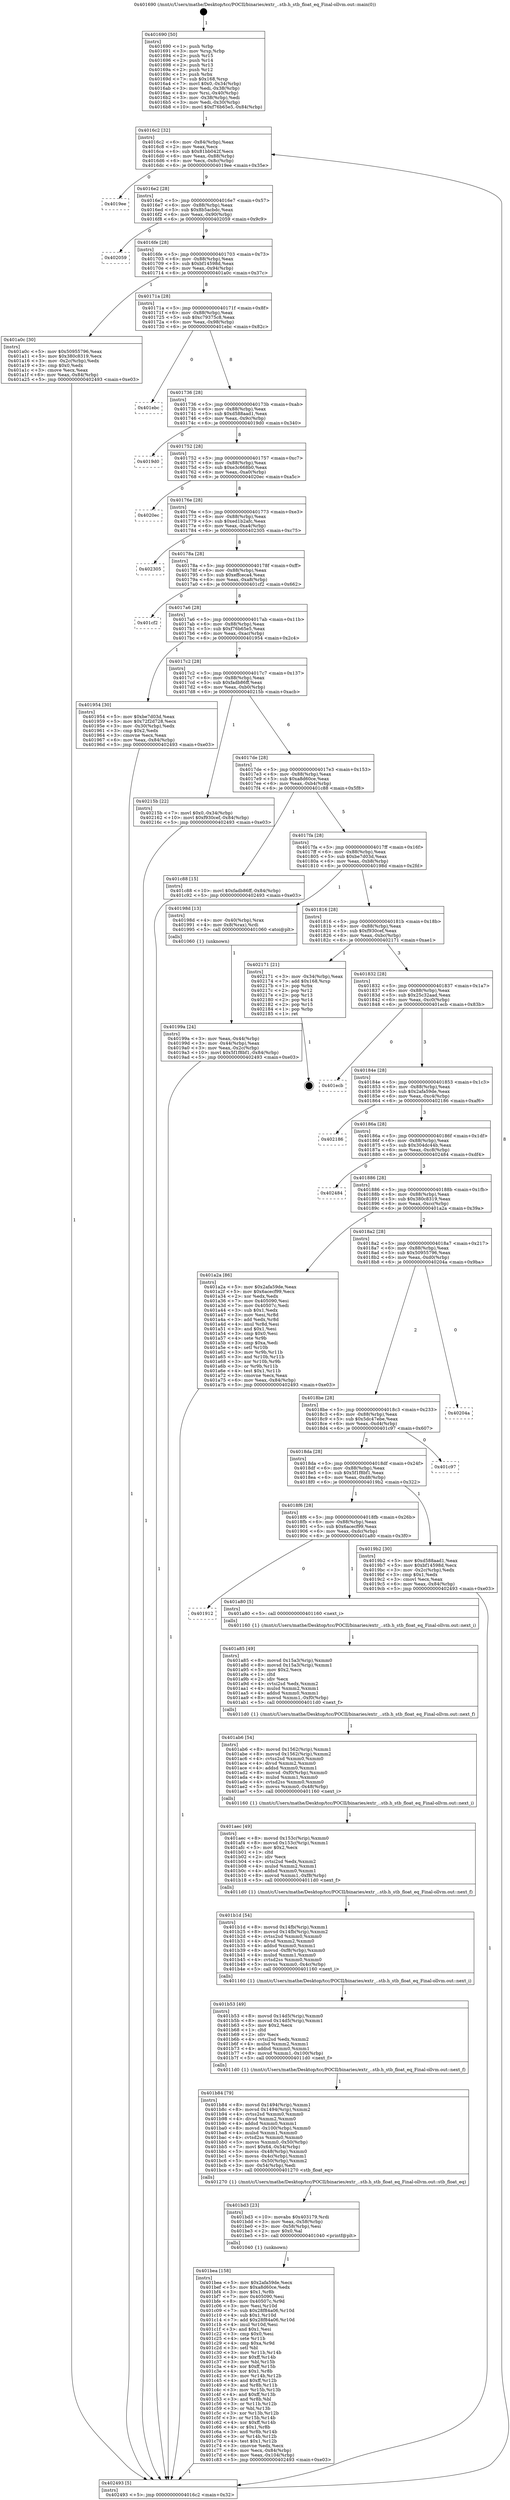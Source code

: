 digraph "0x401690" {
  label = "0x401690 (/mnt/c/Users/mathe/Desktop/tcc/POCII/binaries/extr_..stb.h_stb_float_eq_Final-ollvm.out::main(0))"
  labelloc = "t"
  node[shape=record]

  Entry [label="",width=0.3,height=0.3,shape=circle,fillcolor=black,style=filled]
  "0x4016c2" [label="{
     0x4016c2 [32]\l
     | [instrs]\l
     &nbsp;&nbsp;0x4016c2 \<+6\>: mov -0x84(%rbp),%eax\l
     &nbsp;&nbsp;0x4016c8 \<+2\>: mov %eax,%ecx\l
     &nbsp;&nbsp;0x4016ca \<+6\>: sub $0x81bb042f,%ecx\l
     &nbsp;&nbsp;0x4016d0 \<+6\>: mov %eax,-0x88(%rbp)\l
     &nbsp;&nbsp;0x4016d6 \<+6\>: mov %ecx,-0x8c(%rbp)\l
     &nbsp;&nbsp;0x4016dc \<+6\>: je 00000000004019ee \<main+0x35e\>\l
  }"]
  "0x4019ee" [label="{
     0x4019ee\l
  }", style=dashed]
  "0x4016e2" [label="{
     0x4016e2 [28]\l
     | [instrs]\l
     &nbsp;&nbsp;0x4016e2 \<+5\>: jmp 00000000004016e7 \<main+0x57\>\l
     &nbsp;&nbsp;0x4016e7 \<+6\>: mov -0x88(%rbp),%eax\l
     &nbsp;&nbsp;0x4016ed \<+5\>: sub $0x8b5acbdc,%eax\l
     &nbsp;&nbsp;0x4016f2 \<+6\>: mov %eax,-0x90(%rbp)\l
     &nbsp;&nbsp;0x4016f8 \<+6\>: je 0000000000402059 \<main+0x9c9\>\l
  }"]
  Exit [label="",width=0.3,height=0.3,shape=circle,fillcolor=black,style=filled,peripheries=2]
  "0x402059" [label="{
     0x402059\l
  }", style=dashed]
  "0x4016fe" [label="{
     0x4016fe [28]\l
     | [instrs]\l
     &nbsp;&nbsp;0x4016fe \<+5\>: jmp 0000000000401703 \<main+0x73\>\l
     &nbsp;&nbsp;0x401703 \<+6\>: mov -0x88(%rbp),%eax\l
     &nbsp;&nbsp;0x401709 \<+5\>: sub $0xbf14598d,%eax\l
     &nbsp;&nbsp;0x40170e \<+6\>: mov %eax,-0x94(%rbp)\l
     &nbsp;&nbsp;0x401714 \<+6\>: je 0000000000401a0c \<main+0x37c\>\l
  }"]
  "0x401bea" [label="{
     0x401bea [158]\l
     | [instrs]\l
     &nbsp;&nbsp;0x401bea \<+5\>: mov $0x2afa59de,%ecx\l
     &nbsp;&nbsp;0x401bef \<+5\>: mov $0xa8d60ce,%edx\l
     &nbsp;&nbsp;0x401bf4 \<+3\>: mov $0x1,%r8b\l
     &nbsp;&nbsp;0x401bf7 \<+7\>: mov 0x405090,%esi\l
     &nbsp;&nbsp;0x401bfe \<+8\>: mov 0x40507c,%r9d\l
     &nbsp;&nbsp;0x401c06 \<+3\>: mov %esi,%r10d\l
     &nbsp;&nbsp;0x401c09 \<+7\>: sub $0x28f84a06,%r10d\l
     &nbsp;&nbsp;0x401c10 \<+4\>: sub $0x1,%r10d\l
     &nbsp;&nbsp;0x401c14 \<+7\>: add $0x28f84a06,%r10d\l
     &nbsp;&nbsp;0x401c1b \<+4\>: imul %r10d,%esi\l
     &nbsp;&nbsp;0x401c1f \<+3\>: and $0x1,%esi\l
     &nbsp;&nbsp;0x401c22 \<+3\>: cmp $0x0,%esi\l
     &nbsp;&nbsp;0x401c25 \<+4\>: sete %r11b\l
     &nbsp;&nbsp;0x401c29 \<+4\>: cmp $0xa,%r9d\l
     &nbsp;&nbsp;0x401c2d \<+3\>: setl %bl\l
     &nbsp;&nbsp;0x401c30 \<+3\>: mov %r11b,%r14b\l
     &nbsp;&nbsp;0x401c33 \<+4\>: xor $0xff,%r14b\l
     &nbsp;&nbsp;0x401c37 \<+3\>: mov %bl,%r15b\l
     &nbsp;&nbsp;0x401c3a \<+4\>: xor $0xff,%r15b\l
     &nbsp;&nbsp;0x401c3e \<+4\>: xor $0x1,%r8b\l
     &nbsp;&nbsp;0x401c42 \<+3\>: mov %r14b,%r12b\l
     &nbsp;&nbsp;0x401c45 \<+4\>: and $0xff,%r12b\l
     &nbsp;&nbsp;0x401c49 \<+3\>: and %r8b,%r11b\l
     &nbsp;&nbsp;0x401c4c \<+3\>: mov %r15b,%r13b\l
     &nbsp;&nbsp;0x401c4f \<+4\>: and $0xff,%r13b\l
     &nbsp;&nbsp;0x401c53 \<+3\>: and %r8b,%bl\l
     &nbsp;&nbsp;0x401c56 \<+3\>: or %r11b,%r12b\l
     &nbsp;&nbsp;0x401c59 \<+3\>: or %bl,%r13b\l
     &nbsp;&nbsp;0x401c5c \<+3\>: xor %r13b,%r12b\l
     &nbsp;&nbsp;0x401c5f \<+3\>: or %r15b,%r14b\l
     &nbsp;&nbsp;0x401c62 \<+4\>: xor $0xff,%r14b\l
     &nbsp;&nbsp;0x401c66 \<+4\>: or $0x1,%r8b\l
     &nbsp;&nbsp;0x401c6a \<+3\>: and %r8b,%r14b\l
     &nbsp;&nbsp;0x401c6d \<+3\>: or %r14b,%r12b\l
     &nbsp;&nbsp;0x401c70 \<+4\>: test $0x1,%r12b\l
     &nbsp;&nbsp;0x401c74 \<+3\>: cmovne %edx,%ecx\l
     &nbsp;&nbsp;0x401c77 \<+6\>: mov %ecx,-0x84(%rbp)\l
     &nbsp;&nbsp;0x401c7d \<+6\>: mov %eax,-0x104(%rbp)\l
     &nbsp;&nbsp;0x401c83 \<+5\>: jmp 0000000000402493 \<main+0xe03\>\l
  }"]
  "0x401a0c" [label="{
     0x401a0c [30]\l
     | [instrs]\l
     &nbsp;&nbsp;0x401a0c \<+5\>: mov $0x50955796,%eax\l
     &nbsp;&nbsp;0x401a11 \<+5\>: mov $0x380c8319,%ecx\l
     &nbsp;&nbsp;0x401a16 \<+3\>: mov -0x2c(%rbp),%edx\l
     &nbsp;&nbsp;0x401a19 \<+3\>: cmp $0x0,%edx\l
     &nbsp;&nbsp;0x401a1c \<+3\>: cmove %ecx,%eax\l
     &nbsp;&nbsp;0x401a1f \<+6\>: mov %eax,-0x84(%rbp)\l
     &nbsp;&nbsp;0x401a25 \<+5\>: jmp 0000000000402493 \<main+0xe03\>\l
  }"]
  "0x40171a" [label="{
     0x40171a [28]\l
     | [instrs]\l
     &nbsp;&nbsp;0x40171a \<+5\>: jmp 000000000040171f \<main+0x8f\>\l
     &nbsp;&nbsp;0x40171f \<+6\>: mov -0x88(%rbp),%eax\l
     &nbsp;&nbsp;0x401725 \<+5\>: sub $0xc79375c8,%eax\l
     &nbsp;&nbsp;0x40172a \<+6\>: mov %eax,-0x98(%rbp)\l
     &nbsp;&nbsp;0x401730 \<+6\>: je 0000000000401ebc \<main+0x82c\>\l
  }"]
  "0x401bd3" [label="{
     0x401bd3 [23]\l
     | [instrs]\l
     &nbsp;&nbsp;0x401bd3 \<+10\>: movabs $0x403179,%rdi\l
     &nbsp;&nbsp;0x401bdd \<+3\>: mov %eax,-0x58(%rbp)\l
     &nbsp;&nbsp;0x401be0 \<+3\>: mov -0x58(%rbp),%esi\l
     &nbsp;&nbsp;0x401be3 \<+2\>: mov $0x0,%al\l
     &nbsp;&nbsp;0x401be5 \<+5\>: call 0000000000401040 \<printf@plt\>\l
     | [calls]\l
     &nbsp;&nbsp;0x401040 \{1\} (unknown)\l
  }"]
  "0x401ebc" [label="{
     0x401ebc\l
  }", style=dashed]
  "0x401736" [label="{
     0x401736 [28]\l
     | [instrs]\l
     &nbsp;&nbsp;0x401736 \<+5\>: jmp 000000000040173b \<main+0xab\>\l
     &nbsp;&nbsp;0x40173b \<+6\>: mov -0x88(%rbp),%eax\l
     &nbsp;&nbsp;0x401741 \<+5\>: sub $0xd588aad1,%eax\l
     &nbsp;&nbsp;0x401746 \<+6\>: mov %eax,-0x9c(%rbp)\l
     &nbsp;&nbsp;0x40174c \<+6\>: je 00000000004019d0 \<main+0x340\>\l
  }"]
  "0x401b84" [label="{
     0x401b84 [79]\l
     | [instrs]\l
     &nbsp;&nbsp;0x401b84 \<+8\>: movsd 0x1494(%rip),%xmm1\l
     &nbsp;&nbsp;0x401b8c \<+8\>: movsd 0x1494(%rip),%xmm2\l
     &nbsp;&nbsp;0x401b94 \<+4\>: cvtss2sd %xmm0,%xmm0\l
     &nbsp;&nbsp;0x401b98 \<+4\>: divsd %xmm2,%xmm0\l
     &nbsp;&nbsp;0x401b9c \<+4\>: addsd %xmm0,%xmm1\l
     &nbsp;&nbsp;0x401ba0 \<+8\>: movsd -0x100(%rbp),%xmm0\l
     &nbsp;&nbsp;0x401ba8 \<+4\>: mulsd %xmm1,%xmm0\l
     &nbsp;&nbsp;0x401bac \<+4\>: cvtsd2ss %xmm0,%xmm0\l
     &nbsp;&nbsp;0x401bb0 \<+5\>: movss %xmm0,-0x50(%rbp)\l
     &nbsp;&nbsp;0x401bb5 \<+7\>: movl $0x64,-0x54(%rbp)\l
     &nbsp;&nbsp;0x401bbc \<+5\>: movss -0x48(%rbp),%xmm0\l
     &nbsp;&nbsp;0x401bc1 \<+5\>: movss -0x4c(%rbp),%xmm1\l
     &nbsp;&nbsp;0x401bc6 \<+5\>: movss -0x50(%rbp),%xmm2\l
     &nbsp;&nbsp;0x401bcb \<+3\>: mov -0x54(%rbp),%edi\l
     &nbsp;&nbsp;0x401bce \<+5\>: call 0000000000401270 \<stb_float_eq\>\l
     | [calls]\l
     &nbsp;&nbsp;0x401270 \{1\} (/mnt/c/Users/mathe/Desktop/tcc/POCII/binaries/extr_..stb.h_stb_float_eq_Final-ollvm.out::stb_float_eq)\l
  }"]
  "0x4019d0" [label="{
     0x4019d0\l
  }", style=dashed]
  "0x401752" [label="{
     0x401752 [28]\l
     | [instrs]\l
     &nbsp;&nbsp;0x401752 \<+5\>: jmp 0000000000401757 \<main+0xc7\>\l
     &nbsp;&nbsp;0x401757 \<+6\>: mov -0x88(%rbp),%eax\l
     &nbsp;&nbsp;0x40175d \<+5\>: sub $0xe3c668b0,%eax\l
     &nbsp;&nbsp;0x401762 \<+6\>: mov %eax,-0xa0(%rbp)\l
     &nbsp;&nbsp;0x401768 \<+6\>: je 00000000004020ec \<main+0xa5c\>\l
  }"]
  "0x401b53" [label="{
     0x401b53 [49]\l
     | [instrs]\l
     &nbsp;&nbsp;0x401b53 \<+8\>: movsd 0x14d5(%rip),%xmm0\l
     &nbsp;&nbsp;0x401b5b \<+8\>: movsd 0x14d5(%rip),%xmm1\l
     &nbsp;&nbsp;0x401b63 \<+5\>: mov $0x2,%ecx\l
     &nbsp;&nbsp;0x401b68 \<+1\>: cltd\l
     &nbsp;&nbsp;0x401b69 \<+2\>: idiv %ecx\l
     &nbsp;&nbsp;0x401b6b \<+4\>: cvtsi2sd %edx,%xmm2\l
     &nbsp;&nbsp;0x401b6f \<+4\>: mulsd %xmm2,%xmm1\l
     &nbsp;&nbsp;0x401b73 \<+4\>: addsd %xmm0,%xmm1\l
     &nbsp;&nbsp;0x401b77 \<+8\>: movsd %xmm1,-0x100(%rbp)\l
     &nbsp;&nbsp;0x401b7f \<+5\>: call 00000000004011d0 \<next_f\>\l
     | [calls]\l
     &nbsp;&nbsp;0x4011d0 \{1\} (/mnt/c/Users/mathe/Desktop/tcc/POCII/binaries/extr_..stb.h_stb_float_eq_Final-ollvm.out::next_f)\l
  }"]
  "0x4020ec" [label="{
     0x4020ec\l
  }", style=dashed]
  "0x40176e" [label="{
     0x40176e [28]\l
     | [instrs]\l
     &nbsp;&nbsp;0x40176e \<+5\>: jmp 0000000000401773 \<main+0xe3\>\l
     &nbsp;&nbsp;0x401773 \<+6\>: mov -0x88(%rbp),%eax\l
     &nbsp;&nbsp;0x401779 \<+5\>: sub $0xed1b2afc,%eax\l
     &nbsp;&nbsp;0x40177e \<+6\>: mov %eax,-0xa4(%rbp)\l
     &nbsp;&nbsp;0x401784 \<+6\>: je 0000000000402305 \<main+0xc75\>\l
  }"]
  "0x401b1d" [label="{
     0x401b1d [54]\l
     | [instrs]\l
     &nbsp;&nbsp;0x401b1d \<+8\>: movsd 0x14fb(%rip),%xmm1\l
     &nbsp;&nbsp;0x401b25 \<+8\>: movsd 0x14fb(%rip),%xmm2\l
     &nbsp;&nbsp;0x401b2d \<+4\>: cvtss2sd %xmm0,%xmm0\l
     &nbsp;&nbsp;0x401b31 \<+4\>: divsd %xmm2,%xmm0\l
     &nbsp;&nbsp;0x401b35 \<+4\>: addsd %xmm0,%xmm1\l
     &nbsp;&nbsp;0x401b39 \<+8\>: movsd -0xf8(%rbp),%xmm0\l
     &nbsp;&nbsp;0x401b41 \<+4\>: mulsd %xmm1,%xmm0\l
     &nbsp;&nbsp;0x401b45 \<+4\>: cvtsd2ss %xmm0,%xmm0\l
     &nbsp;&nbsp;0x401b49 \<+5\>: movss %xmm0,-0x4c(%rbp)\l
     &nbsp;&nbsp;0x401b4e \<+5\>: call 0000000000401160 \<next_i\>\l
     | [calls]\l
     &nbsp;&nbsp;0x401160 \{1\} (/mnt/c/Users/mathe/Desktop/tcc/POCII/binaries/extr_..stb.h_stb_float_eq_Final-ollvm.out::next_i)\l
  }"]
  "0x402305" [label="{
     0x402305\l
  }", style=dashed]
  "0x40178a" [label="{
     0x40178a [28]\l
     | [instrs]\l
     &nbsp;&nbsp;0x40178a \<+5\>: jmp 000000000040178f \<main+0xff\>\l
     &nbsp;&nbsp;0x40178f \<+6\>: mov -0x88(%rbp),%eax\l
     &nbsp;&nbsp;0x401795 \<+5\>: sub $0xeffceca4,%eax\l
     &nbsp;&nbsp;0x40179a \<+6\>: mov %eax,-0xa8(%rbp)\l
     &nbsp;&nbsp;0x4017a0 \<+6\>: je 0000000000401cf2 \<main+0x662\>\l
  }"]
  "0x401aec" [label="{
     0x401aec [49]\l
     | [instrs]\l
     &nbsp;&nbsp;0x401aec \<+8\>: movsd 0x153c(%rip),%xmm0\l
     &nbsp;&nbsp;0x401af4 \<+8\>: movsd 0x153c(%rip),%xmm1\l
     &nbsp;&nbsp;0x401afc \<+5\>: mov $0x2,%ecx\l
     &nbsp;&nbsp;0x401b01 \<+1\>: cltd\l
     &nbsp;&nbsp;0x401b02 \<+2\>: idiv %ecx\l
     &nbsp;&nbsp;0x401b04 \<+4\>: cvtsi2sd %edx,%xmm2\l
     &nbsp;&nbsp;0x401b08 \<+4\>: mulsd %xmm2,%xmm1\l
     &nbsp;&nbsp;0x401b0c \<+4\>: addsd %xmm0,%xmm1\l
     &nbsp;&nbsp;0x401b10 \<+8\>: movsd %xmm1,-0xf8(%rbp)\l
     &nbsp;&nbsp;0x401b18 \<+5\>: call 00000000004011d0 \<next_f\>\l
     | [calls]\l
     &nbsp;&nbsp;0x4011d0 \{1\} (/mnt/c/Users/mathe/Desktop/tcc/POCII/binaries/extr_..stb.h_stb_float_eq_Final-ollvm.out::next_f)\l
  }"]
  "0x401cf2" [label="{
     0x401cf2\l
  }", style=dashed]
  "0x4017a6" [label="{
     0x4017a6 [28]\l
     | [instrs]\l
     &nbsp;&nbsp;0x4017a6 \<+5\>: jmp 00000000004017ab \<main+0x11b\>\l
     &nbsp;&nbsp;0x4017ab \<+6\>: mov -0x88(%rbp),%eax\l
     &nbsp;&nbsp;0x4017b1 \<+5\>: sub $0xf76b65e5,%eax\l
     &nbsp;&nbsp;0x4017b6 \<+6\>: mov %eax,-0xac(%rbp)\l
     &nbsp;&nbsp;0x4017bc \<+6\>: je 0000000000401954 \<main+0x2c4\>\l
  }"]
  "0x401ab6" [label="{
     0x401ab6 [54]\l
     | [instrs]\l
     &nbsp;&nbsp;0x401ab6 \<+8\>: movsd 0x1562(%rip),%xmm1\l
     &nbsp;&nbsp;0x401abe \<+8\>: movsd 0x1562(%rip),%xmm2\l
     &nbsp;&nbsp;0x401ac6 \<+4\>: cvtss2sd %xmm0,%xmm0\l
     &nbsp;&nbsp;0x401aca \<+4\>: divsd %xmm2,%xmm0\l
     &nbsp;&nbsp;0x401ace \<+4\>: addsd %xmm0,%xmm1\l
     &nbsp;&nbsp;0x401ad2 \<+8\>: movsd -0xf0(%rbp),%xmm0\l
     &nbsp;&nbsp;0x401ada \<+4\>: mulsd %xmm1,%xmm0\l
     &nbsp;&nbsp;0x401ade \<+4\>: cvtsd2ss %xmm0,%xmm0\l
     &nbsp;&nbsp;0x401ae2 \<+5\>: movss %xmm0,-0x48(%rbp)\l
     &nbsp;&nbsp;0x401ae7 \<+5\>: call 0000000000401160 \<next_i\>\l
     | [calls]\l
     &nbsp;&nbsp;0x401160 \{1\} (/mnt/c/Users/mathe/Desktop/tcc/POCII/binaries/extr_..stb.h_stb_float_eq_Final-ollvm.out::next_i)\l
  }"]
  "0x401954" [label="{
     0x401954 [30]\l
     | [instrs]\l
     &nbsp;&nbsp;0x401954 \<+5\>: mov $0xbe7d03d,%eax\l
     &nbsp;&nbsp;0x401959 \<+5\>: mov $0x72f2d728,%ecx\l
     &nbsp;&nbsp;0x40195e \<+3\>: mov -0x30(%rbp),%edx\l
     &nbsp;&nbsp;0x401961 \<+3\>: cmp $0x2,%edx\l
     &nbsp;&nbsp;0x401964 \<+3\>: cmovne %ecx,%eax\l
     &nbsp;&nbsp;0x401967 \<+6\>: mov %eax,-0x84(%rbp)\l
     &nbsp;&nbsp;0x40196d \<+5\>: jmp 0000000000402493 \<main+0xe03\>\l
  }"]
  "0x4017c2" [label="{
     0x4017c2 [28]\l
     | [instrs]\l
     &nbsp;&nbsp;0x4017c2 \<+5\>: jmp 00000000004017c7 \<main+0x137\>\l
     &nbsp;&nbsp;0x4017c7 \<+6\>: mov -0x88(%rbp),%eax\l
     &nbsp;&nbsp;0x4017cd \<+5\>: sub $0xfadb86ff,%eax\l
     &nbsp;&nbsp;0x4017d2 \<+6\>: mov %eax,-0xb0(%rbp)\l
     &nbsp;&nbsp;0x4017d8 \<+6\>: je 000000000040215b \<main+0xacb\>\l
  }"]
  "0x402493" [label="{
     0x402493 [5]\l
     | [instrs]\l
     &nbsp;&nbsp;0x402493 \<+5\>: jmp 00000000004016c2 \<main+0x32\>\l
  }"]
  "0x401690" [label="{
     0x401690 [50]\l
     | [instrs]\l
     &nbsp;&nbsp;0x401690 \<+1\>: push %rbp\l
     &nbsp;&nbsp;0x401691 \<+3\>: mov %rsp,%rbp\l
     &nbsp;&nbsp;0x401694 \<+2\>: push %r15\l
     &nbsp;&nbsp;0x401696 \<+2\>: push %r14\l
     &nbsp;&nbsp;0x401698 \<+2\>: push %r13\l
     &nbsp;&nbsp;0x40169a \<+2\>: push %r12\l
     &nbsp;&nbsp;0x40169c \<+1\>: push %rbx\l
     &nbsp;&nbsp;0x40169d \<+7\>: sub $0x168,%rsp\l
     &nbsp;&nbsp;0x4016a4 \<+7\>: movl $0x0,-0x34(%rbp)\l
     &nbsp;&nbsp;0x4016ab \<+3\>: mov %edi,-0x38(%rbp)\l
     &nbsp;&nbsp;0x4016ae \<+4\>: mov %rsi,-0x40(%rbp)\l
     &nbsp;&nbsp;0x4016b2 \<+3\>: mov -0x38(%rbp),%edi\l
     &nbsp;&nbsp;0x4016b5 \<+3\>: mov %edi,-0x30(%rbp)\l
     &nbsp;&nbsp;0x4016b8 \<+10\>: movl $0xf76b65e5,-0x84(%rbp)\l
  }"]
  "0x401a85" [label="{
     0x401a85 [49]\l
     | [instrs]\l
     &nbsp;&nbsp;0x401a85 \<+8\>: movsd 0x15a3(%rip),%xmm0\l
     &nbsp;&nbsp;0x401a8d \<+8\>: movsd 0x15a3(%rip),%xmm1\l
     &nbsp;&nbsp;0x401a95 \<+5\>: mov $0x2,%ecx\l
     &nbsp;&nbsp;0x401a9a \<+1\>: cltd\l
     &nbsp;&nbsp;0x401a9b \<+2\>: idiv %ecx\l
     &nbsp;&nbsp;0x401a9d \<+4\>: cvtsi2sd %edx,%xmm2\l
     &nbsp;&nbsp;0x401aa1 \<+4\>: mulsd %xmm2,%xmm1\l
     &nbsp;&nbsp;0x401aa5 \<+4\>: addsd %xmm0,%xmm1\l
     &nbsp;&nbsp;0x401aa9 \<+8\>: movsd %xmm1,-0xf0(%rbp)\l
     &nbsp;&nbsp;0x401ab1 \<+5\>: call 00000000004011d0 \<next_f\>\l
     | [calls]\l
     &nbsp;&nbsp;0x4011d0 \{1\} (/mnt/c/Users/mathe/Desktop/tcc/POCII/binaries/extr_..stb.h_stb_float_eq_Final-ollvm.out::next_f)\l
  }"]
  "0x40215b" [label="{
     0x40215b [22]\l
     | [instrs]\l
     &nbsp;&nbsp;0x40215b \<+7\>: movl $0x0,-0x34(%rbp)\l
     &nbsp;&nbsp;0x402162 \<+10\>: movl $0xf930cef,-0x84(%rbp)\l
     &nbsp;&nbsp;0x40216c \<+5\>: jmp 0000000000402493 \<main+0xe03\>\l
  }"]
  "0x4017de" [label="{
     0x4017de [28]\l
     | [instrs]\l
     &nbsp;&nbsp;0x4017de \<+5\>: jmp 00000000004017e3 \<main+0x153\>\l
     &nbsp;&nbsp;0x4017e3 \<+6\>: mov -0x88(%rbp),%eax\l
     &nbsp;&nbsp;0x4017e9 \<+5\>: sub $0xa8d60ce,%eax\l
     &nbsp;&nbsp;0x4017ee \<+6\>: mov %eax,-0xb4(%rbp)\l
     &nbsp;&nbsp;0x4017f4 \<+6\>: je 0000000000401c88 \<main+0x5f8\>\l
  }"]
  "0x401912" [label="{
     0x401912\l
  }", style=dashed]
  "0x401c88" [label="{
     0x401c88 [15]\l
     | [instrs]\l
     &nbsp;&nbsp;0x401c88 \<+10\>: movl $0xfadb86ff,-0x84(%rbp)\l
     &nbsp;&nbsp;0x401c92 \<+5\>: jmp 0000000000402493 \<main+0xe03\>\l
  }"]
  "0x4017fa" [label="{
     0x4017fa [28]\l
     | [instrs]\l
     &nbsp;&nbsp;0x4017fa \<+5\>: jmp 00000000004017ff \<main+0x16f\>\l
     &nbsp;&nbsp;0x4017ff \<+6\>: mov -0x88(%rbp),%eax\l
     &nbsp;&nbsp;0x401805 \<+5\>: sub $0xbe7d03d,%eax\l
     &nbsp;&nbsp;0x40180a \<+6\>: mov %eax,-0xb8(%rbp)\l
     &nbsp;&nbsp;0x401810 \<+6\>: je 000000000040198d \<main+0x2fd\>\l
  }"]
  "0x401a80" [label="{
     0x401a80 [5]\l
     | [instrs]\l
     &nbsp;&nbsp;0x401a80 \<+5\>: call 0000000000401160 \<next_i\>\l
     | [calls]\l
     &nbsp;&nbsp;0x401160 \{1\} (/mnt/c/Users/mathe/Desktop/tcc/POCII/binaries/extr_..stb.h_stb_float_eq_Final-ollvm.out::next_i)\l
  }"]
  "0x40198d" [label="{
     0x40198d [13]\l
     | [instrs]\l
     &nbsp;&nbsp;0x40198d \<+4\>: mov -0x40(%rbp),%rax\l
     &nbsp;&nbsp;0x401991 \<+4\>: mov 0x8(%rax),%rdi\l
     &nbsp;&nbsp;0x401995 \<+5\>: call 0000000000401060 \<atoi@plt\>\l
     | [calls]\l
     &nbsp;&nbsp;0x401060 \{1\} (unknown)\l
  }"]
  "0x401816" [label="{
     0x401816 [28]\l
     | [instrs]\l
     &nbsp;&nbsp;0x401816 \<+5\>: jmp 000000000040181b \<main+0x18b\>\l
     &nbsp;&nbsp;0x40181b \<+6\>: mov -0x88(%rbp),%eax\l
     &nbsp;&nbsp;0x401821 \<+5\>: sub $0xf930cef,%eax\l
     &nbsp;&nbsp;0x401826 \<+6\>: mov %eax,-0xbc(%rbp)\l
     &nbsp;&nbsp;0x40182c \<+6\>: je 0000000000402171 \<main+0xae1\>\l
  }"]
  "0x40199a" [label="{
     0x40199a [24]\l
     | [instrs]\l
     &nbsp;&nbsp;0x40199a \<+3\>: mov %eax,-0x44(%rbp)\l
     &nbsp;&nbsp;0x40199d \<+3\>: mov -0x44(%rbp),%eax\l
     &nbsp;&nbsp;0x4019a0 \<+3\>: mov %eax,-0x2c(%rbp)\l
     &nbsp;&nbsp;0x4019a3 \<+10\>: movl $0x5f1f8bf1,-0x84(%rbp)\l
     &nbsp;&nbsp;0x4019ad \<+5\>: jmp 0000000000402493 \<main+0xe03\>\l
  }"]
  "0x4018f6" [label="{
     0x4018f6 [28]\l
     | [instrs]\l
     &nbsp;&nbsp;0x4018f6 \<+5\>: jmp 00000000004018fb \<main+0x26b\>\l
     &nbsp;&nbsp;0x4018fb \<+6\>: mov -0x88(%rbp),%eax\l
     &nbsp;&nbsp;0x401901 \<+5\>: sub $0x6acecf99,%eax\l
     &nbsp;&nbsp;0x401906 \<+6\>: mov %eax,-0xdc(%rbp)\l
     &nbsp;&nbsp;0x40190c \<+6\>: je 0000000000401a80 \<main+0x3f0\>\l
  }"]
  "0x402171" [label="{
     0x402171 [21]\l
     | [instrs]\l
     &nbsp;&nbsp;0x402171 \<+3\>: mov -0x34(%rbp),%eax\l
     &nbsp;&nbsp;0x402174 \<+7\>: add $0x168,%rsp\l
     &nbsp;&nbsp;0x40217b \<+1\>: pop %rbx\l
     &nbsp;&nbsp;0x40217c \<+2\>: pop %r12\l
     &nbsp;&nbsp;0x40217e \<+2\>: pop %r13\l
     &nbsp;&nbsp;0x402180 \<+2\>: pop %r14\l
     &nbsp;&nbsp;0x402182 \<+2\>: pop %r15\l
     &nbsp;&nbsp;0x402184 \<+1\>: pop %rbp\l
     &nbsp;&nbsp;0x402185 \<+1\>: ret\l
  }"]
  "0x401832" [label="{
     0x401832 [28]\l
     | [instrs]\l
     &nbsp;&nbsp;0x401832 \<+5\>: jmp 0000000000401837 \<main+0x1a7\>\l
     &nbsp;&nbsp;0x401837 \<+6\>: mov -0x88(%rbp),%eax\l
     &nbsp;&nbsp;0x40183d \<+5\>: sub $0x25c32aad,%eax\l
     &nbsp;&nbsp;0x401842 \<+6\>: mov %eax,-0xc0(%rbp)\l
     &nbsp;&nbsp;0x401848 \<+6\>: je 0000000000401ecb \<main+0x83b\>\l
  }"]
  "0x4019b2" [label="{
     0x4019b2 [30]\l
     | [instrs]\l
     &nbsp;&nbsp;0x4019b2 \<+5\>: mov $0xd588aad1,%eax\l
     &nbsp;&nbsp;0x4019b7 \<+5\>: mov $0xbf14598d,%ecx\l
     &nbsp;&nbsp;0x4019bc \<+3\>: mov -0x2c(%rbp),%edx\l
     &nbsp;&nbsp;0x4019bf \<+3\>: cmp $0x1,%edx\l
     &nbsp;&nbsp;0x4019c2 \<+3\>: cmovl %ecx,%eax\l
     &nbsp;&nbsp;0x4019c5 \<+6\>: mov %eax,-0x84(%rbp)\l
     &nbsp;&nbsp;0x4019cb \<+5\>: jmp 0000000000402493 \<main+0xe03\>\l
  }"]
  "0x401ecb" [label="{
     0x401ecb\l
  }", style=dashed]
  "0x40184e" [label="{
     0x40184e [28]\l
     | [instrs]\l
     &nbsp;&nbsp;0x40184e \<+5\>: jmp 0000000000401853 \<main+0x1c3\>\l
     &nbsp;&nbsp;0x401853 \<+6\>: mov -0x88(%rbp),%eax\l
     &nbsp;&nbsp;0x401859 \<+5\>: sub $0x2afa59de,%eax\l
     &nbsp;&nbsp;0x40185e \<+6\>: mov %eax,-0xc4(%rbp)\l
     &nbsp;&nbsp;0x401864 \<+6\>: je 0000000000402186 \<main+0xaf6\>\l
  }"]
  "0x4018da" [label="{
     0x4018da [28]\l
     | [instrs]\l
     &nbsp;&nbsp;0x4018da \<+5\>: jmp 00000000004018df \<main+0x24f\>\l
     &nbsp;&nbsp;0x4018df \<+6\>: mov -0x88(%rbp),%eax\l
     &nbsp;&nbsp;0x4018e5 \<+5\>: sub $0x5f1f8bf1,%eax\l
     &nbsp;&nbsp;0x4018ea \<+6\>: mov %eax,-0xd8(%rbp)\l
     &nbsp;&nbsp;0x4018f0 \<+6\>: je 00000000004019b2 \<main+0x322\>\l
  }"]
  "0x402186" [label="{
     0x402186\l
  }", style=dashed]
  "0x40186a" [label="{
     0x40186a [28]\l
     | [instrs]\l
     &nbsp;&nbsp;0x40186a \<+5\>: jmp 000000000040186f \<main+0x1df\>\l
     &nbsp;&nbsp;0x40186f \<+6\>: mov -0x88(%rbp),%eax\l
     &nbsp;&nbsp;0x401875 \<+5\>: sub $0x304dc44b,%eax\l
     &nbsp;&nbsp;0x40187a \<+6\>: mov %eax,-0xc8(%rbp)\l
     &nbsp;&nbsp;0x401880 \<+6\>: je 0000000000402484 \<main+0xdf4\>\l
  }"]
  "0x401c97" [label="{
     0x401c97\l
  }", style=dashed]
  "0x402484" [label="{
     0x402484\l
  }", style=dashed]
  "0x401886" [label="{
     0x401886 [28]\l
     | [instrs]\l
     &nbsp;&nbsp;0x401886 \<+5\>: jmp 000000000040188b \<main+0x1fb\>\l
     &nbsp;&nbsp;0x40188b \<+6\>: mov -0x88(%rbp),%eax\l
     &nbsp;&nbsp;0x401891 \<+5\>: sub $0x380c8319,%eax\l
     &nbsp;&nbsp;0x401896 \<+6\>: mov %eax,-0xcc(%rbp)\l
     &nbsp;&nbsp;0x40189c \<+6\>: je 0000000000401a2a \<main+0x39a\>\l
  }"]
  "0x4018be" [label="{
     0x4018be [28]\l
     | [instrs]\l
     &nbsp;&nbsp;0x4018be \<+5\>: jmp 00000000004018c3 \<main+0x233\>\l
     &nbsp;&nbsp;0x4018c3 \<+6\>: mov -0x88(%rbp),%eax\l
     &nbsp;&nbsp;0x4018c9 \<+5\>: sub $0x5dc47ebe,%eax\l
     &nbsp;&nbsp;0x4018ce \<+6\>: mov %eax,-0xd4(%rbp)\l
     &nbsp;&nbsp;0x4018d4 \<+6\>: je 0000000000401c97 \<main+0x607\>\l
  }"]
  "0x401a2a" [label="{
     0x401a2a [86]\l
     | [instrs]\l
     &nbsp;&nbsp;0x401a2a \<+5\>: mov $0x2afa59de,%eax\l
     &nbsp;&nbsp;0x401a2f \<+5\>: mov $0x6acecf99,%ecx\l
     &nbsp;&nbsp;0x401a34 \<+2\>: xor %edx,%edx\l
     &nbsp;&nbsp;0x401a36 \<+7\>: mov 0x405090,%esi\l
     &nbsp;&nbsp;0x401a3d \<+7\>: mov 0x40507c,%edi\l
     &nbsp;&nbsp;0x401a44 \<+3\>: sub $0x1,%edx\l
     &nbsp;&nbsp;0x401a47 \<+3\>: mov %esi,%r8d\l
     &nbsp;&nbsp;0x401a4a \<+3\>: add %edx,%r8d\l
     &nbsp;&nbsp;0x401a4d \<+4\>: imul %r8d,%esi\l
     &nbsp;&nbsp;0x401a51 \<+3\>: and $0x1,%esi\l
     &nbsp;&nbsp;0x401a54 \<+3\>: cmp $0x0,%esi\l
     &nbsp;&nbsp;0x401a57 \<+4\>: sete %r9b\l
     &nbsp;&nbsp;0x401a5b \<+3\>: cmp $0xa,%edi\l
     &nbsp;&nbsp;0x401a5e \<+4\>: setl %r10b\l
     &nbsp;&nbsp;0x401a62 \<+3\>: mov %r9b,%r11b\l
     &nbsp;&nbsp;0x401a65 \<+3\>: and %r10b,%r11b\l
     &nbsp;&nbsp;0x401a68 \<+3\>: xor %r10b,%r9b\l
     &nbsp;&nbsp;0x401a6b \<+3\>: or %r9b,%r11b\l
     &nbsp;&nbsp;0x401a6e \<+4\>: test $0x1,%r11b\l
     &nbsp;&nbsp;0x401a72 \<+3\>: cmovne %ecx,%eax\l
     &nbsp;&nbsp;0x401a75 \<+6\>: mov %eax,-0x84(%rbp)\l
     &nbsp;&nbsp;0x401a7b \<+5\>: jmp 0000000000402493 \<main+0xe03\>\l
  }"]
  "0x4018a2" [label="{
     0x4018a2 [28]\l
     | [instrs]\l
     &nbsp;&nbsp;0x4018a2 \<+5\>: jmp 00000000004018a7 \<main+0x217\>\l
     &nbsp;&nbsp;0x4018a7 \<+6\>: mov -0x88(%rbp),%eax\l
     &nbsp;&nbsp;0x4018ad \<+5\>: sub $0x50955796,%eax\l
     &nbsp;&nbsp;0x4018b2 \<+6\>: mov %eax,-0xd0(%rbp)\l
     &nbsp;&nbsp;0x4018b8 \<+6\>: je 000000000040204a \<main+0x9ba\>\l
  }"]
  "0x40204a" [label="{
     0x40204a\l
  }", style=dashed]
  Entry -> "0x401690" [label=" 1"]
  "0x4016c2" -> "0x4019ee" [label=" 0"]
  "0x4016c2" -> "0x4016e2" [label=" 9"]
  "0x402171" -> Exit [label=" 1"]
  "0x4016e2" -> "0x402059" [label=" 0"]
  "0x4016e2" -> "0x4016fe" [label=" 9"]
  "0x40215b" -> "0x402493" [label=" 1"]
  "0x4016fe" -> "0x401a0c" [label=" 1"]
  "0x4016fe" -> "0x40171a" [label=" 8"]
  "0x401c88" -> "0x402493" [label=" 1"]
  "0x40171a" -> "0x401ebc" [label=" 0"]
  "0x40171a" -> "0x401736" [label=" 8"]
  "0x401bea" -> "0x402493" [label=" 1"]
  "0x401736" -> "0x4019d0" [label=" 0"]
  "0x401736" -> "0x401752" [label=" 8"]
  "0x401bd3" -> "0x401bea" [label=" 1"]
  "0x401752" -> "0x4020ec" [label=" 0"]
  "0x401752" -> "0x40176e" [label=" 8"]
  "0x401b84" -> "0x401bd3" [label=" 1"]
  "0x40176e" -> "0x402305" [label=" 0"]
  "0x40176e" -> "0x40178a" [label=" 8"]
  "0x401b53" -> "0x401b84" [label=" 1"]
  "0x40178a" -> "0x401cf2" [label=" 0"]
  "0x40178a" -> "0x4017a6" [label=" 8"]
  "0x401b1d" -> "0x401b53" [label=" 1"]
  "0x4017a6" -> "0x401954" [label=" 1"]
  "0x4017a6" -> "0x4017c2" [label=" 7"]
  "0x401954" -> "0x402493" [label=" 1"]
  "0x401690" -> "0x4016c2" [label=" 1"]
  "0x402493" -> "0x4016c2" [label=" 8"]
  "0x401aec" -> "0x401b1d" [label=" 1"]
  "0x4017c2" -> "0x40215b" [label=" 1"]
  "0x4017c2" -> "0x4017de" [label=" 6"]
  "0x401ab6" -> "0x401aec" [label=" 1"]
  "0x4017de" -> "0x401c88" [label=" 1"]
  "0x4017de" -> "0x4017fa" [label=" 5"]
  "0x401a85" -> "0x401ab6" [label=" 1"]
  "0x4017fa" -> "0x40198d" [label=" 1"]
  "0x4017fa" -> "0x401816" [label=" 4"]
  "0x40198d" -> "0x40199a" [label=" 1"]
  "0x40199a" -> "0x402493" [label=" 1"]
  "0x401a80" -> "0x401a85" [label=" 1"]
  "0x401816" -> "0x402171" [label=" 1"]
  "0x401816" -> "0x401832" [label=" 3"]
  "0x4018f6" -> "0x401a80" [label=" 1"]
  "0x401832" -> "0x401ecb" [label=" 0"]
  "0x401832" -> "0x40184e" [label=" 3"]
  "0x4018f6" -> "0x401912" [label=" 0"]
  "0x40184e" -> "0x402186" [label=" 0"]
  "0x40184e" -> "0x40186a" [label=" 3"]
  "0x401a0c" -> "0x402493" [label=" 1"]
  "0x40186a" -> "0x402484" [label=" 0"]
  "0x40186a" -> "0x401886" [label=" 3"]
  "0x4019b2" -> "0x402493" [label=" 1"]
  "0x401886" -> "0x401a2a" [label=" 1"]
  "0x401886" -> "0x4018a2" [label=" 2"]
  "0x4018da" -> "0x4019b2" [label=" 1"]
  "0x4018a2" -> "0x40204a" [label=" 0"]
  "0x4018a2" -> "0x4018be" [label=" 2"]
  "0x4018da" -> "0x4018f6" [label=" 1"]
  "0x4018be" -> "0x401c97" [label=" 0"]
  "0x4018be" -> "0x4018da" [label=" 2"]
  "0x401a2a" -> "0x402493" [label=" 1"]
}
